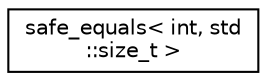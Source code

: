 digraph "Graphical Class Hierarchy"
{
 // LATEX_PDF_SIZE
  edge [fontname="Helvetica",fontsize="10",labelfontname="Helvetica",labelfontsize="10"];
  node [fontname="Helvetica",fontsize="10",shape=record];
  rankdir="LR";
  Node0 [label="safe_equals\< int, std\l::size_t \>",height=0.2,width=0.4,color="black", fillcolor="white", style="filled",URL="$structsafe__equals_3_01int_00_01std_1_1size__t_01_4.html",tooltip=" "];
}
